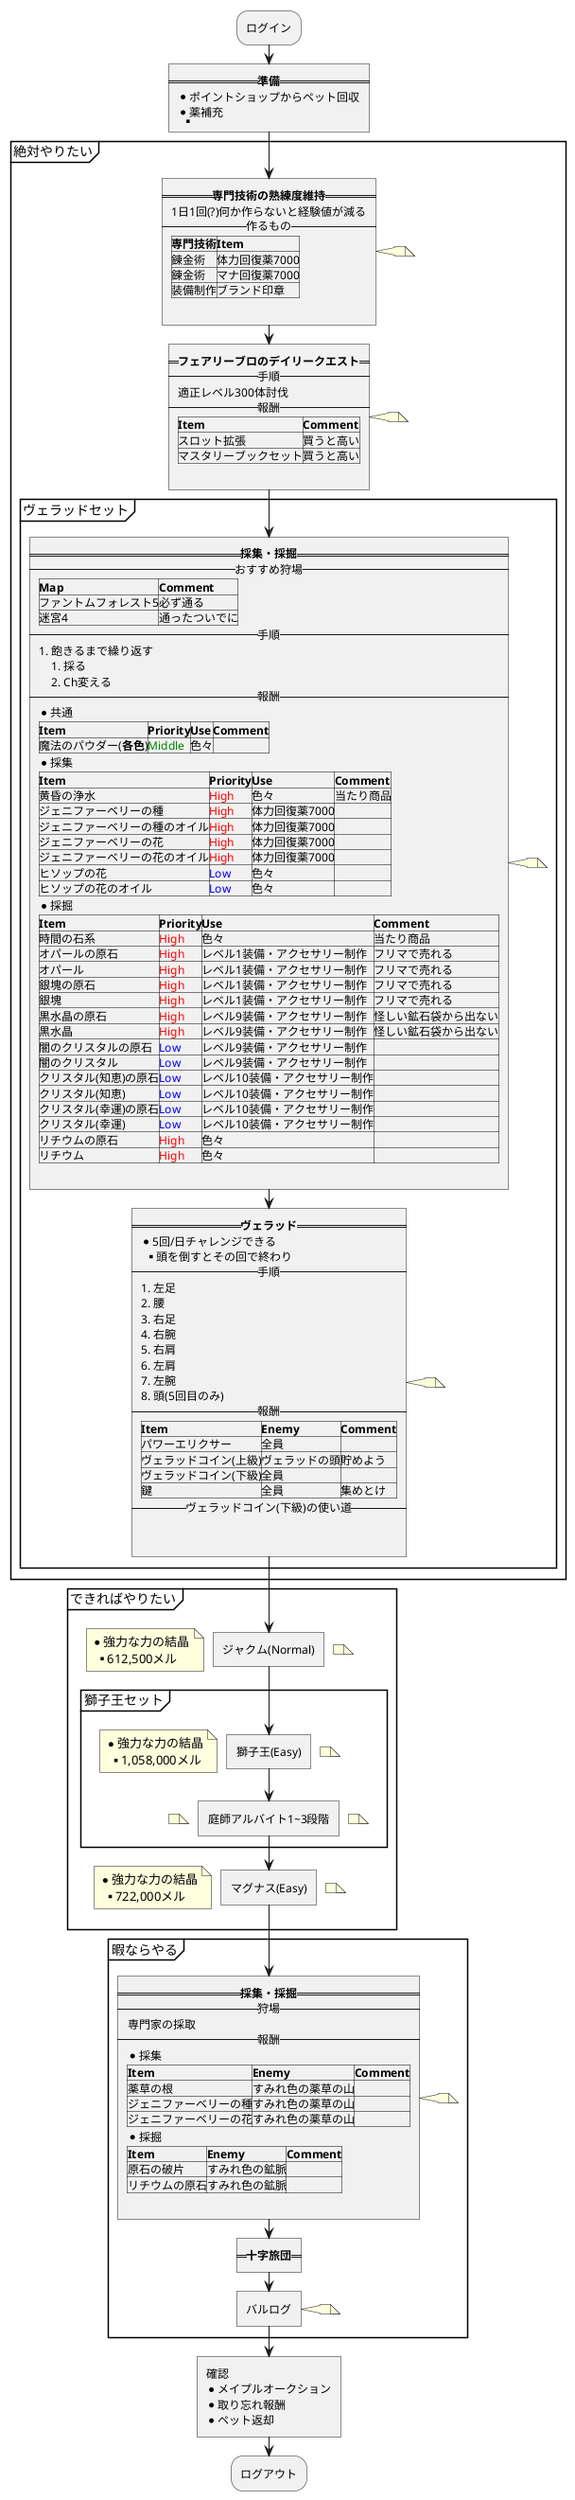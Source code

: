 @startuml
:ログイン;
:==**準備**==
* ポイントショップからペット回収
* 薬補充
** ]
partition 絶対やりたい {
    :==**専門技術の熟練度維持**==
    1日1回(?)何か作らないと経験値が減る
    --作るもの--
    |=専門技術|=Item|
    |錬金術|体力回復薬7000|
    |錬金術|マナ回復薬7000|
    |装備制作|ブランド印章|
    ]
    note right
    end note

    :==**フェアリーブロのデイリークエスト**==
    --手順--
    適正レベル300体討伐
    --報酬--
    |=Item|=Comment|
    |スロット拡張|買うと高い|
    |マスタリーブックセット|買うと高い|
    ]
    note right
    end note

    partition ヴェラッドセット {
        :==**採集・採掘**==
        --おすすめ狩場--
        |=Map|=Comment|
        |ファントムフォレスト5|必ず通る|
        |迷宮4|通ったついでに|
        --手順--
        # 飽きるまで繰り返す
        ## 採る
        ## Ch変える
        --報酬--
        * 共通
        |=Item|=Priority|=Use|=Comment|
        |魔法のパウダー(**各色**)|<Color:Green>Middle</Color>|色々||
        * 採集
        |=Item|=Priority|=Use|=Comment|
        |黄昏の浄水|<Color:Red>High</Color>|色々|当たり商品|
        |ジェニファーベリーの種|<Color:Red>High</Color>|体力回復薬7000||
        |ジェニファーベリーの種のオイル|<Color:Red>High</Color>|体力回復薬7000||
        |ジェニファーベリーの花|<Color:Red>High</Color>|体力回復薬7000||
        |ジェニファーベリーの花のオイル|<Color:Red>High</Color>|体力回復薬7000||
        |ヒソップの花|<Color:Blue>Low</Color>|色々||
        |ヒソップの花のオイル|<Color:Blue>Low</Color>|色々||
        * 採掘
        |=Item|=Priority|=Use|=Comment|
        |時間の石系|<Color:Red>High</Color>|色々|当たり商品|
        |オパールの原石|<Color:Red>High</Color>|レベル1装備・アクセサリー制作|フリマで売れる|
        |オパール|<Color:Red>High</Color>|レベル1装備・アクセサリー制作|フリマで売れる|
        |銀塊の原石|<Color:Red>High</Color>|レベル1装備・アクセサリー制作|フリマで売れる|
        |銀塊|<Color:Red>High</Color>|レベル1装備・アクセサリー制作|フリマで売れる|
        |黒水晶の原石|<Color:Red>High</Color>|レベル9装備・アクセサリー制作|怪しい鉱石袋から出ない|
        |黒水晶|<Color:Red>High</Color>|レベル9装備・アクセサリー制作|怪しい鉱石袋から出ない|
        |闇のクリスタルの原石|<Color:Blue>Low</Color>|レベル9装備・アクセサリー制作||
        |闇のクリスタル|<Color:Blue>Low</Color>|レベル9装備・アクセサリー制作||
        |クリスタル(知恵)の原石|<Color:Blue>Low</Color>|レベル10装備・アクセサリー制作||
        |クリスタル(知恵)|<Color:Blue>Low</Color>|レベル10装備・アクセサリー制作||
        |クリスタル(幸運)の原石|<Color:Blue>Low</Color>|レベル10装備・アクセサリー制作||
        |クリスタル(幸運)|<Color:Blue>Low</Color>|レベル10装備・アクセサリー制作||
        |リチウムの原石|<Color:Red>High</Color>|色々||
        |リチウム|<Color:Red>High</Color>|色々||
        ]
        note right
        end note

    
        :==**ヴェラッド**==
        * 5回/日チャレンジできる
        ** 頭を倒すとその回で終わり
        --手順--
        # 左足
        # 腰
        # 右足
        # 右腕
        # 右肩
        # 左肩
        # 左腕
        # 頭(5回目のみ)
        --報酬--
        |=Item|=Enemy|=Comment|
        |パワーエリクサー|全員||
        |ヴェラッドコイン(上級)|ヴェラッドの頭|貯めよう|
        |ヴェラッドコイン(下級)|全員||
        |鍵|全員|集めとけ|
        --ヴェラッドコイン(下級)の使い道--
        
        ]
        note right
        end note
    }

}

partition できればやりたい {
    :ジャクム(Normal)]
    note left
        * 強力な力の結晶
        ** 612,500メル
    end note
    note right
    end note

    partition 獅子王セット {
        :獅子王(Easy)]
        note left
            * 強力な力の結晶
            ** 1,058,000メル
        end note
        note right
        end note

        :庭師アルバイト1~3段階]
        note left
        end note
        note right
        end note
    }

    :マグナス(Easy)]
    note left
        * 強力な力の結晶
        ** 722,000メル
    end note
    note right
    end note
}

partition 暇ならやる {
    :==**採集・採掘**==
    --狩場--
    専門家の採取
    --報酬--
    * 採集
    |=Item|=Enemy|=Comment|
    |薬草の根|すみれ色の薬草の山||
    |ジェニファーベリーの種|すみれ色の薬草の山||
    |ジェニファーベリーの花|すみれ色の薬草の山||
    * 採掘
    |=Item|=Enemy|=Comment|
    |原石の破片|すみれ色の鉱脈||
    |リチウムの原石|すみれ色の鉱脈||
    ]
    note right
    end note
    :==**十字旅団**==]

    :バルログ]
    note right
    end note

}
:確認
* メイプルオークション
* 取り忘れ報酬
* ペット返却]

:ログアウト;
@enduml